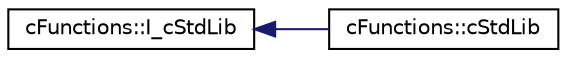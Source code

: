 digraph "Graphical Class Hierarchy"
{
 // INTERACTIVE_SVG=YES
 // LATEX_PDF_SIZE
  edge [fontname="Helvetica",fontsize="10",labelfontname="Helvetica",labelfontsize="10"];
  node [fontname="Helvetica",fontsize="10",shape=record];
  rankdir="LR";
  Node0 [label="cFunctions::I_cStdLib",height=0.2,width=0.4,color="black", fillcolor="white", style="filled",URL="$d8/d3a/classcFunctions_1_1I__cStdLib.html",tooltip="cstdlib interface for mocking"];
  Node0 -> Node1 [dir="back",color="midnightblue",fontsize="10",style="solid",fontname="Helvetica"];
  Node1 [label="cFunctions::cStdLib",height=0.2,width=0.4,color="black", fillcolor="white", style="filled",URL="$d9/db6/classcFunctions_1_1cStdLib.html",tooltip="Class header for stdlib wrapper."];
}
